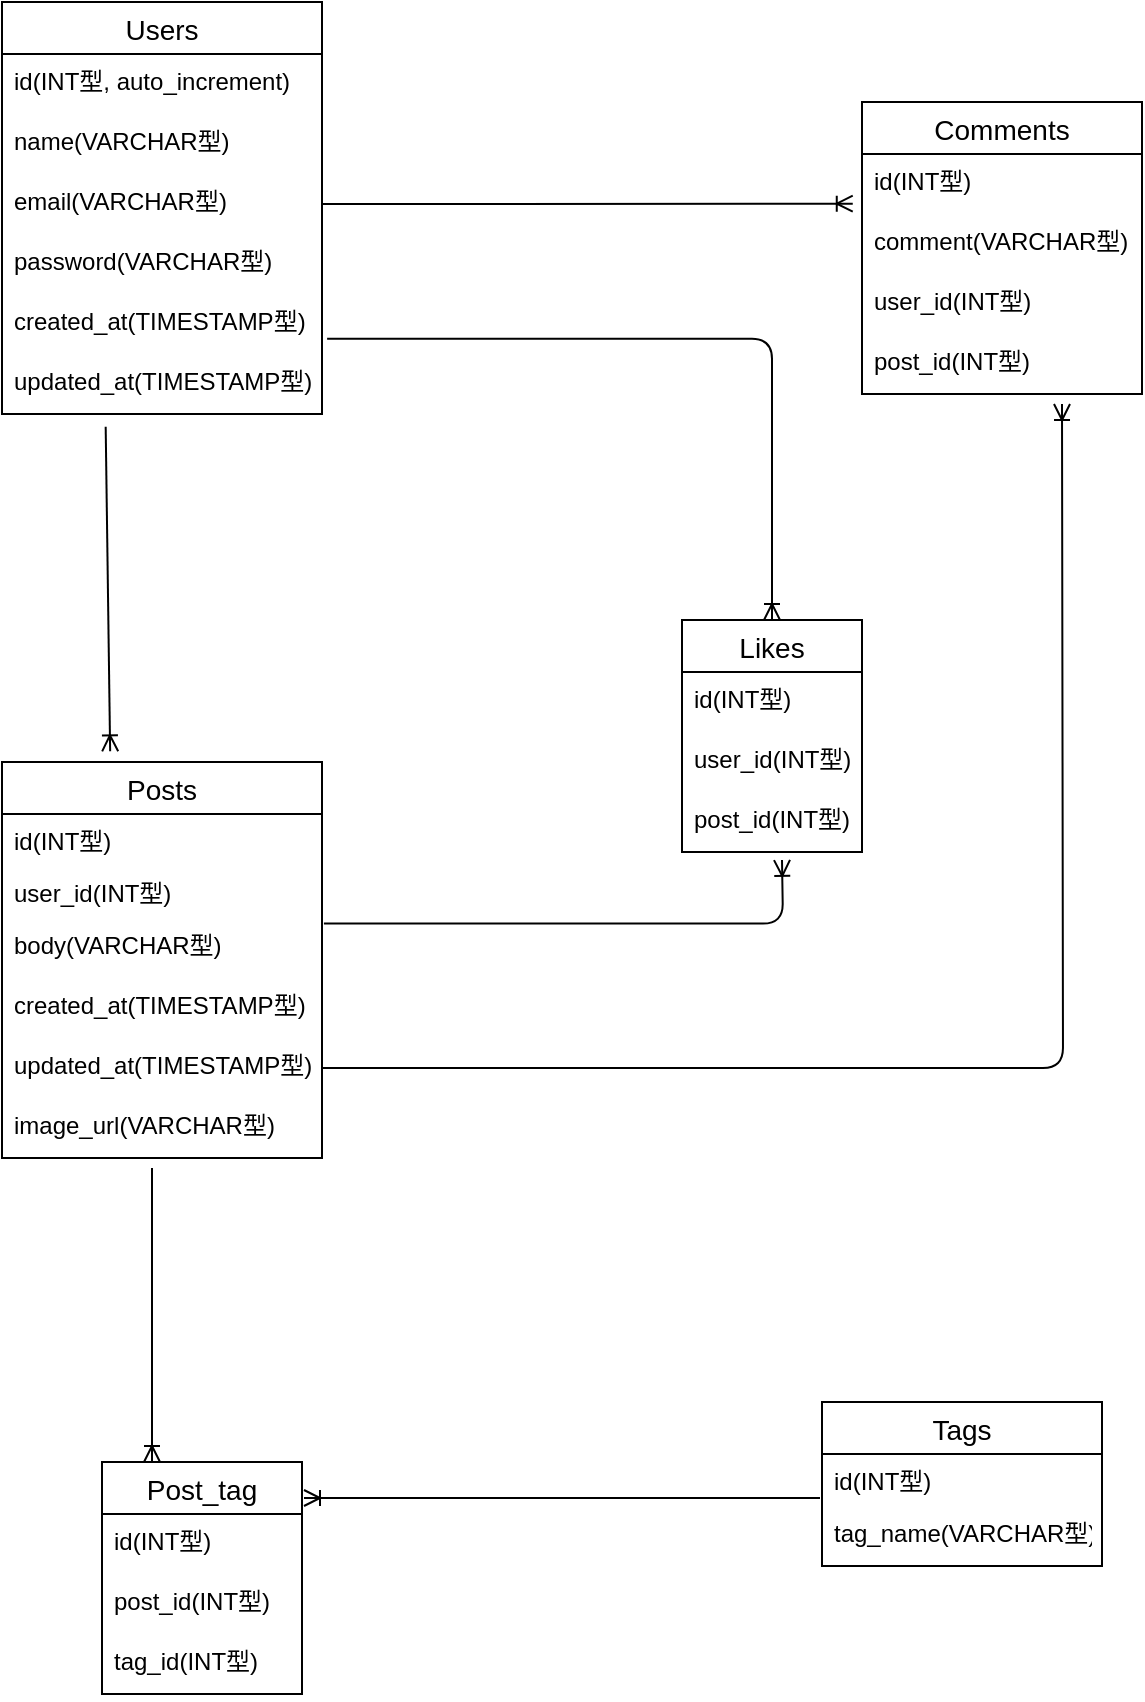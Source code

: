 <mxfile>
    <diagram id="Q4ZDcfFDkY3OJ8QakWrV" name="ページ1">
        <mxGraphModel dx="821" dy="476" grid="1" gridSize="10" guides="1" tooltips="1" connect="1" arrows="1" fold="1" page="1" pageScale="1" pageWidth="827" pageHeight="1169" math="0" shadow="0">
            <root>
                <mxCell id="0"/>
                <mxCell id="1" parent="0"/>
                <mxCell id="2" value="Users" style="swimlane;fontStyle=0;childLayout=stackLayout;horizontal=1;startSize=26;horizontalStack=0;resizeParent=1;resizeParentMax=0;resizeLast=0;collapsible=1;marginBottom=0;align=center;fontSize=14;" parent="1" vertex="1">
                    <mxGeometry x="120" y="160" width="160" height="206" as="geometry"/>
                </mxCell>
                <mxCell id="3" value="id(INT型, auto_increment)" style="text;strokeColor=none;fillColor=none;spacingLeft=4;spacingRight=4;overflow=hidden;rotatable=0;points=[[0,0.5],[1,0.5]];portConstraint=eastwest;fontSize=12;" parent="2" vertex="1">
                    <mxGeometry y="26" width="160" height="30" as="geometry"/>
                </mxCell>
                <mxCell id="4" value="name(VARCHAR型)" style="text;strokeColor=none;fillColor=none;spacingLeft=4;spacingRight=4;overflow=hidden;rotatable=0;points=[[0,0.5],[1,0.5]];portConstraint=eastwest;fontSize=12;" parent="2" vertex="1">
                    <mxGeometry y="56" width="160" height="30" as="geometry"/>
                </mxCell>
                <mxCell id="5" value="email(VARCHAR型)" style="text;strokeColor=none;fillColor=none;spacingLeft=4;spacingRight=4;overflow=hidden;rotatable=0;points=[[0,0.5],[1,0.5]];portConstraint=eastwest;fontSize=12;" parent="2" vertex="1">
                    <mxGeometry y="86" width="160" height="30" as="geometry"/>
                </mxCell>
                <mxCell id="16" value="password(VARCHAR型)" style="text;strokeColor=none;fillColor=none;spacingLeft=4;spacingRight=4;overflow=hidden;rotatable=0;points=[[0,0.5],[1,0.5]];portConstraint=eastwest;fontSize=12;" parent="2" vertex="1">
                    <mxGeometry y="116" width="160" height="30" as="geometry"/>
                </mxCell>
                <mxCell id="17" value="created_at(TIMESTAMP型)" style="text;strokeColor=none;fillColor=none;spacingLeft=4;spacingRight=4;overflow=hidden;rotatable=0;points=[[0,0.5],[1,0.5]];portConstraint=eastwest;fontSize=12;" parent="2" vertex="1">
                    <mxGeometry y="146" width="160" height="30" as="geometry"/>
                </mxCell>
                <mxCell id="18" value="updated_at(TIMESTAMP型)" style="text;strokeColor=none;fillColor=none;spacingLeft=4;spacingRight=4;overflow=hidden;rotatable=0;points=[[0,0.5],[1,0.5]];portConstraint=eastwest;fontSize=12;" parent="2" vertex="1">
                    <mxGeometry y="176" width="160" height="30" as="geometry"/>
                </mxCell>
                <mxCell id="6" value="Likes" style="swimlane;fontStyle=0;childLayout=stackLayout;horizontal=1;startSize=26;horizontalStack=0;resizeParent=1;resizeParentMax=0;resizeLast=0;collapsible=1;marginBottom=0;align=center;fontSize=14;" parent="1" vertex="1">
                    <mxGeometry x="460" y="469" width="90" height="116" as="geometry"/>
                </mxCell>
                <mxCell id="8" value="id(INT型)" style="text;strokeColor=none;fillColor=none;spacingLeft=4;spacingRight=4;overflow=hidden;rotatable=0;points=[[0,0.5],[1,0.5]];portConstraint=eastwest;fontSize=12;" parent="6" vertex="1">
                    <mxGeometry y="26" width="90" height="30" as="geometry"/>
                </mxCell>
                <mxCell id="28" value="user_id(INT型)" style="text;strokeColor=none;fillColor=none;spacingLeft=4;spacingRight=4;overflow=hidden;rotatable=0;points=[[0,0.5],[1,0.5]];portConstraint=eastwest;fontSize=12;" parent="6" vertex="1">
                    <mxGeometry y="56" width="90" height="30" as="geometry"/>
                </mxCell>
                <mxCell id="7" value="post_id(INT型)" style="text;strokeColor=none;fillColor=none;spacingLeft=4;spacingRight=4;overflow=hidden;rotatable=0;points=[[0,0.5],[1,0.5]];portConstraint=eastwest;fontSize=12;" parent="6" vertex="1">
                    <mxGeometry y="86" width="90" height="30" as="geometry"/>
                </mxCell>
                <mxCell id="10" value="Posts" style="swimlane;fontStyle=0;childLayout=stackLayout;horizontal=1;startSize=26;horizontalStack=0;resizeParent=1;resizeParentMax=0;resizeLast=0;collapsible=1;marginBottom=0;align=center;fontSize=14;" parent="1" vertex="1">
                    <mxGeometry x="120" y="540" width="160" height="198" as="geometry"/>
                </mxCell>
                <mxCell id="11" value="id(INT型)" style="text;strokeColor=none;fillColor=none;spacingLeft=4;spacingRight=4;overflow=hidden;rotatable=0;points=[[0,0.5],[1,0.5]];portConstraint=eastwest;fontSize=12;" parent="10" vertex="1">
                    <mxGeometry y="26" width="160" height="26" as="geometry"/>
                </mxCell>
                <mxCell id="12" value="user_id(INT型)" style="text;strokeColor=none;fillColor=none;spacingLeft=4;spacingRight=4;overflow=hidden;rotatable=0;points=[[0,0.5],[1,0.5]];portConstraint=eastwest;fontSize=12;" parent="10" vertex="1">
                    <mxGeometry y="52" width="160" height="26" as="geometry"/>
                </mxCell>
                <mxCell id="13" value="body(VARCHAR型)" style="text;strokeColor=none;fillColor=none;spacingLeft=4;spacingRight=4;overflow=hidden;rotatable=0;points=[[0,0.5],[1,0.5]];portConstraint=eastwest;fontSize=12;" parent="10" vertex="1">
                    <mxGeometry y="78" width="160" height="30" as="geometry"/>
                </mxCell>
                <mxCell id="14" value="created_at(TIMESTAMP型)" style="text;strokeColor=none;fillColor=none;spacingLeft=4;spacingRight=4;overflow=hidden;rotatable=0;points=[[0,0.5],[1,0.5]];portConstraint=eastwest;fontSize=12;" parent="10" vertex="1">
                    <mxGeometry y="108" width="160" height="30" as="geometry"/>
                </mxCell>
                <mxCell id="15" value="updated_at(TIMESTAMP型)" style="text;strokeColor=none;fillColor=none;spacingLeft=4;spacingRight=4;overflow=hidden;rotatable=0;points=[[0,0.5],[1,0.5]];portConstraint=eastwest;fontSize=12;" parent="10" vertex="1">
                    <mxGeometry y="138" width="160" height="30" as="geometry"/>
                </mxCell>
                <mxCell id="23" value="image_url(VARCHAR型)" style="text;strokeColor=none;fillColor=none;spacingLeft=4;spacingRight=4;overflow=hidden;rotatable=0;points=[[0,0.5],[1,0.5]];portConstraint=eastwest;fontSize=12;" parent="10" vertex="1">
                    <mxGeometry y="168" width="160" height="30" as="geometry"/>
                </mxCell>
                <mxCell id="19" value="" style="fontSize=12;html=1;endArrow=ERoneToMany;exitX=1.016;exitY=-0.254;exitDx=0;exitDy=0;exitPerimeter=0;entryX=0.5;entryY=0;entryDx=0;entryDy=0;edgeStyle=orthogonalEdgeStyle;" parent="1" source="18" target="6" edge="1">
                    <mxGeometry width="100" height="100" relative="1" as="geometry">
                        <mxPoint x="670" y="570" as="sourcePoint"/>
                        <mxPoint x="670" y="650" as="targetPoint"/>
                    </mxGeometry>
                </mxCell>
                <mxCell id="21" value="" style="fontSize=12;html=1;endArrow=ERoneToMany;exitX=1.006;exitY=0.092;exitDx=0;exitDy=0;edgeStyle=orthogonalEdgeStyle;exitPerimeter=0;" parent="1" source="13" edge="1">
                    <mxGeometry width="100" height="100" relative="1" as="geometry">
                        <mxPoint x="670" y="570" as="sourcePoint"/>
                        <mxPoint x="510" y="589" as="targetPoint"/>
                    </mxGeometry>
                </mxCell>
                <mxCell id="22" value="" style="fontSize=12;html=1;endArrow=ERoneToMany;exitX=0.324;exitY=1.211;exitDx=0;exitDy=0;exitPerimeter=0;entryX=0.338;entryY=-0.027;entryDx=0;entryDy=0;entryPerimeter=0;" parent="1" source="18" target="10" edge="1">
                    <mxGeometry width="100" height="100" relative="1" as="geometry">
                        <mxPoint x="670" y="570" as="sourcePoint"/>
                        <mxPoint x="770" y="470" as="targetPoint"/>
                    </mxGeometry>
                </mxCell>
                <mxCell id="24" value="Comments" style="swimlane;fontStyle=0;childLayout=stackLayout;horizontal=1;startSize=26;horizontalStack=0;resizeParent=1;resizeParentMax=0;resizeLast=0;collapsible=1;marginBottom=0;align=center;fontSize=14;" parent="1" vertex="1">
                    <mxGeometry x="550" y="210" width="140" height="146" as="geometry"/>
                </mxCell>
                <mxCell id="31" value="id(INT型)" style="text;strokeColor=none;fillColor=none;spacingLeft=4;spacingRight=4;overflow=hidden;rotatable=0;points=[[0,0.5],[1,0.5]];portConstraint=eastwest;fontSize=12;" parent="24" vertex="1">
                    <mxGeometry y="26" width="140" height="30" as="geometry"/>
                </mxCell>
                <mxCell id="25" value="comment(VARCHAR型)" style="text;strokeColor=none;fillColor=none;spacingLeft=4;spacingRight=4;overflow=hidden;rotatable=0;points=[[0,0.5],[1,0.5]];portConstraint=eastwest;fontSize=12;" parent="24" vertex="1">
                    <mxGeometry y="56" width="140" height="30" as="geometry"/>
                </mxCell>
                <mxCell id="30" value="user_id(INT型)" style="text;strokeColor=none;fillColor=none;spacingLeft=4;spacingRight=4;overflow=hidden;rotatable=0;points=[[0,0.5],[1,0.5]];portConstraint=eastwest;fontSize=12;" parent="24" vertex="1">
                    <mxGeometry y="86" width="140" height="30" as="geometry"/>
                </mxCell>
                <mxCell id="29" value="post_id(INT型)" style="text;strokeColor=none;fillColor=none;spacingLeft=4;spacingRight=4;overflow=hidden;rotatable=0;points=[[0,0.5],[1,0.5]];portConstraint=eastwest;fontSize=12;" parent="24" vertex="1">
                    <mxGeometry y="116" width="140" height="30" as="geometry"/>
                </mxCell>
                <mxCell id="32" value="" style="fontSize=12;html=1;endArrow=ERoneToMany;exitX=1;exitY=0.5;exitDx=0;exitDy=0;entryX=-0.033;entryY=-0.172;entryDx=0;entryDy=0;entryPerimeter=0;" parent="1" source="5" target="25" edge="1">
                    <mxGeometry width="100" height="100" relative="1" as="geometry">
                        <mxPoint x="470" y="540" as="sourcePoint"/>
                        <mxPoint x="570" y="440" as="targetPoint"/>
                    </mxGeometry>
                </mxCell>
                <mxCell id="33" value="" style="fontSize=12;html=1;endArrow=ERoneToMany;exitX=1;exitY=0.5;exitDx=0;exitDy=0;edgeStyle=orthogonalEdgeStyle;" parent="1" source="15" edge="1">
                    <mxGeometry width="100" height="100" relative="1" as="geometry">
                        <mxPoint x="470" y="540" as="sourcePoint"/>
                        <mxPoint x="650" y="361" as="targetPoint"/>
                    </mxGeometry>
                </mxCell>
                <mxCell id="34" value="Post_tag" style="swimlane;fontStyle=0;childLayout=stackLayout;horizontal=1;startSize=26;horizontalStack=0;resizeParent=1;resizeParentMax=0;resizeLast=0;collapsible=1;marginBottom=0;align=center;fontSize=14;" vertex="1" parent="1">
                    <mxGeometry x="170" y="890" width="100" height="116" as="geometry"/>
                </mxCell>
                <mxCell id="35" value="id(INT型)" style="text;strokeColor=none;fillColor=none;spacingLeft=4;spacingRight=4;overflow=hidden;rotatable=0;points=[[0,0.5],[1,0.5]];portConstraint=eastwest;fontSize=12;" vertex="1" parent="34">
                    <mxGeometry y="26" width="100" height="30" as="geometry"/>
                </mxCell>
                <mxCell id="36" value="post_id(INT型)" style="text;strokeColor=none;fillColor=none;spacingLeft=4;spacingRight=4;overflow=hidden;rotatable=0;points=[[0,0.5],[1,0.5]];portConstraint=eastwest;fontSize=12;" vertex="1" parent="34">
                    <mxGeometry y="56" width="100" height="30" as="geometry"/>
                </mxCell>
                <mxCell id="37" value="tag_id(INT型)" style="text;strokeColor=none;fillColor=none;spacingLeft=4;spacingRight=4;overflow=hidden;rotatable=0;points=[[0,0.5],[1,0.5]];portConstraint=eastwest;fontSize=12;" vertex="1" parent="34">
                    <mxGeometry y="86" width="100" height="30" as="geometry"/>
                </mxCell>
                <mxCell id="38" value="Tags" style="swimlane;fontStyle=0;childLayout=stackLayout;horizontal=1;startSize=26;horizontalStack=0;resizeParent=1;resizeParentMax=0;resizeLast=0;collapsible=1;marginBottom=0;align=center;fontSize=14;" vertex="1" parent="1">
                    <mxGeometry x="530" y="860" width="140" height="82" as="geometry"/>
                </mxCell>
                <mxCell id="39" value="id(INT型)" style="text;strokeColor=none;fillColor=none;spacingLeft=4;spacingRight=4;overflow=hidden;rotatable=0;points=[[0,0.5],[1,0.5]];portConstraint=eastwest;fontSize=12;fontStyle=0" vertex="1" parent="38">
                    <mxGeometry y="26" width="140" height="26" as="geometry"/>
                </mxCell>
                <mxCell id="40" value="tag_name(VARCHAR型)" style="text;strokeColor=none;fillColor=none;spacingLeft=4;spacingRight=4;overflow=hidden;rotatable=0;points=[[0,0.5],[1,0.5]];portConstraint=eastwest;fontSize=12;" vertex="1" parent="38">
                    <mxGeometry y="52" width="140" height="30" as="geometry"/>
                </mxCell>
                <mxCell id="42" value="" style="fontSize=12;html=1;endArrow=ERoneToMany;entryX=0.25;entryY=0;entryDx=0;entryDy=0;" edge="1" parent="1" target="34">
                    <mxGeometry width="100" height="100" relative="1" as="geometry">
                        <mxPoint x="195" y="743" as="sourcePoint"/>
                        <mxPoint x="690" y="800" as="targetPoint"/>
                    </mxGeometry>
                </mxCell>
                <mxCell id="43" value="" style="fontSize=12;html=1;endArrow=ERoneToMany;" edge="1" parent="1">
                    <mxGeometry width="100" height="100" relative="1" as="geometry">
                        <mxPoint x="529" y="908" as="sourcePoint"/>
                        <mxPoint x="271" y="908" as="targetPoint"/>
                    </mxGeometry>
                </mxCell>
            </root>
        </mxGraphModel>
    </diagram>
</mxfile>